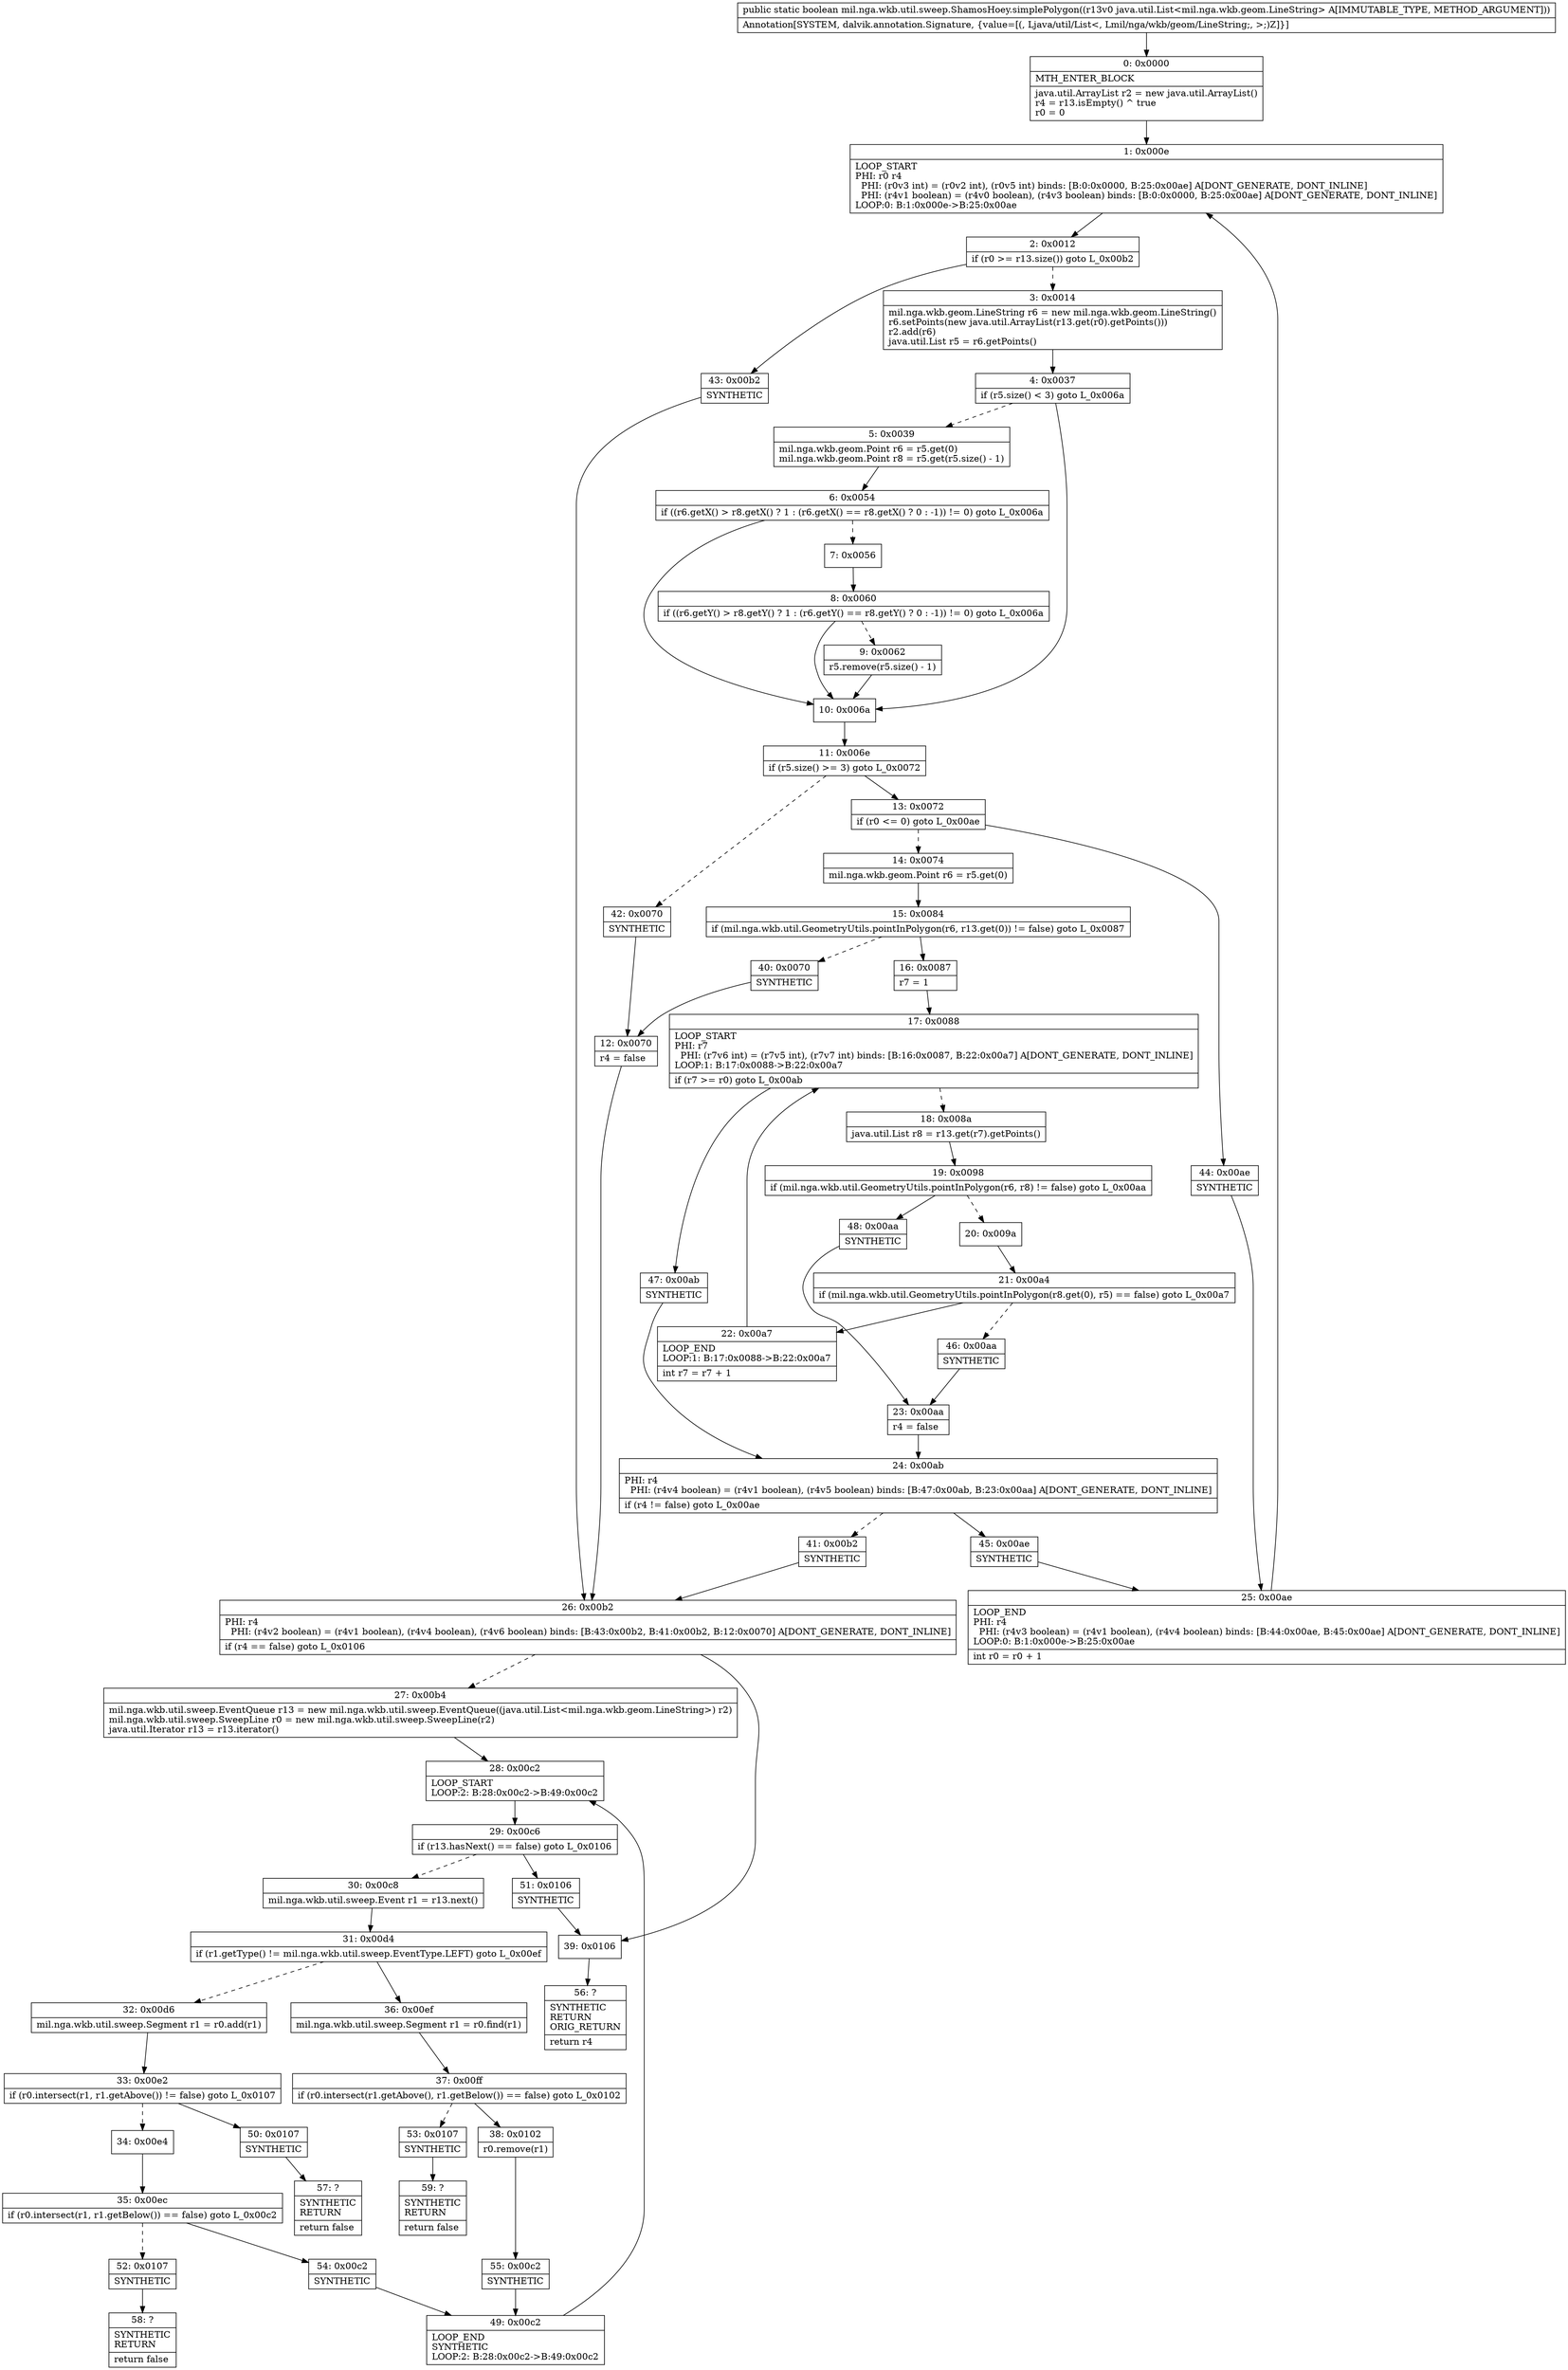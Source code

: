 digraph "CFG formil.nga.wkb.util.sweep.ShamosHoey.simplePolygon(Ljava\/util\/List;)Z" {
Node_0 [shape=record,label="{0\:\ 0x0000|MTH_ENTER_BLOCK\l|java.util.ArrayList r2 = new java.util.ArrayList()\lr4 = r13.isEmpty() ^ true\lr0 = 0\l}"];
Node_1 [shape=record,label="{1\:\ 0x000e|LOOP_START\lPHI: r0 r4 \l  PHI: (r0v3 int) = (r0v2 int), (r0v5 int) binds: [B:0:0x0000, B:25:0x00ae] A[DONT_GENERATE, DONT_INLINE]\l  PHI: (r4v1 boolean) = (r4v0 boolean), (r4v3 boolean) binds: [B:0:0x0000, B:25:0x00ae] A[DONT_GENERATE, DONT_INLINE]\lLOOP:0: B:1:0x000e\-\>B:25:0x00ae\l}"];
Node_2 [shape=record,label="{2\:\ 0x0012|if (r0 \>= r13.size()) goto L_0x00b2\l}"];
Node_3 [shape=record,label="{3\:\ 0x0014|mil.nga.wkb.geom.LineString r6 = new mil.nga.wkb.geom.LineString()\lr6.setPoints(new java.util.ArrayList(r13.get(r0).getPoints()))\lr2.add(r6)\ljava.util.List r5 = r6.getPoints()\l}"];
Node_4 [shape=record,label="{4\:\ 0x0037|if (r5.size() \< 3) goto L_0x006a\l}"];
Node_5 [shape=record,label="{5\:\ 0x0039|mil.nga.wkb.geom.Point r6 = r5.get(0)\lmil.nga.wkb.geom.Point r8 = r5.get(r5.size() \- 1)\l}"];
Node_6 [shape=record,label="{6\:\ 0x0054|if ((r6.getX() \> r8.getX() ? 1 : (r6.getX() == r8.getX() ? 0 : \-1)) != 0) goto L_0x006a\l}"];
Node_7 [shape=record,label="{7\:\ 0x0056}"];
Node_8 [shape=record,label="{8\:\ 0x0060|if ((r6.getY() \> r8.getY() ? 1 : (r6.getY() == r8.getY() ? 0 : \-1)) != 0) goto L_0x006a\l}"];
Node_9 [shape=record,label="{9\:\ 0x0062|r5.remove(r5.size() \- 1)\l}"];
Node_10 [shape=record,label="{10\:\ 0x006a}"];
Node_11 [shape=record,label="{11\:\ 0x006e|if (r5.size() \>= 3) goto L_0x0072\l}"];
Node_12 [shape=record,label="{12\:\ 0x0070|r4 = false\l}"];
Node_13 [shape=record,label="{13\:\ 0x0072|if (r0 \<= 0) goto L_0x00ae\l}"];
Node_14 [shape=record,label="{14\:\ 0x0074|mil.nga.wkb.geom.Point r6 = r5.get(0)\l}"];
Node_15 [shape=record,label="{15\:\ 0x0084|if (mil.nga.wkb.util.GeometryUtils.pointInPolygon(r6, r13.get(0)) != false) goto L_0x0087\l}"];
Node_16 [shape=record,label="{16\:\ 0x0087|r7 = 1\l}"];
Node_17 [shape=record,label="{17\:\ 0x0088|LOOP_START\lPHI: r7 \l  PHI: (r7v6 int) = (r7v5 int), (r7v7 int) binds: [B:16:0x0087, B:22:0x00a7] A[DONT_GENERATE, DONT_INLINE]\lLOOP:1: B:17:0x0088\-\>B:22:0x00a7\l|if (r7 \>= r0) goto L_0x00ab\l}"];
Node_18 [shape=record,label="{18\:\ 0x008a|java.util.List r8 = r13.get(r7).getPoints()\l}"];
Node_19 [shape=record,label="{19\:\ 0x0098|if (mil.nga.wkb.util.GeometryUtils.pointInPolygon(r6, r8) != false) goto L_0x00aa\l}"];
Node_20 [shape=record,label="{20\:\ 0x009a}"];
Node_21 [shape=record,label="{21\:\ 0x00a4|if (mil.nga.wkb.util.GeometryUtils.pointInPolygon(r8.get(0), r5) == false) goto L_0x00a7\l}"];
Node_22 [shape=record,label="{22\:\ 0x00a7|LOOP_END\lLOOP:1: B:17:0x0088\-\>B:22:0x00a7\l|int r7 = r7 + 1\l}"];
Node_23 [shape=record,label="{23\:\ 0x00aa|r4 = false\l}"];
Node_24 [shape=record,label="{24\:\ 0x00ab|PHI: r4 \l  PHI: (r4v4 boolean) = (r4v1 boolean), (r4v5 boolean) binds: [B:47:0x00ab, B:23:0x00aa] A[DONT_GENERATE, DONT_INLINE]\l|if (r4 != false) goto L_0x00ae\l}"];
Node_25 [shape=record,label="{25\:\ 0x00ae|LOOP_END\lPHI: r4 \l  PHI: (r4v3 boolean) = (r4v1 boolean), (r4v4 boolean) binds: [B:44:0x00ae, B:45:0x00ae] A[DONT_GENERATE, DONT_INLINE]\lLOOP:0: B:1:0x000e\-\>B:25:0x00ae\l|int r0 = r0 + 1\l}"];
Node_26 [shape=record,label="{26\:\ 0x00b2|PHI: r4 \l  PHI: (r4v2 boolean) = (r4v1 boolean), (r4v4 boolean), (r4v6 boolean) binds: [B:43:0x00b2, B:41:0x00b2, B:12:0x0070] A[DONT_GENERATE, DONT_INLINE]\l|if (r4 == false) goto L_0x0106\l}"];
Node_27 [shape=record,label="{27\:\ 0x00b4|mil.nga.wkb.util.sweep.EventQueue r13 = new mil.nga.wkb.util.sweep.EventQueue((java.util.List\<mil.nga.wkb.geom.LineString\>) r2)\lmil.nga.wkb.util.sweep.SweepLine r0 = new mil.nga.wkb.util.sweep.SweepLine(r2)\ljava.util.Iterator r13 = r13.iterator()\l}"];
Node_28 [shape=record,label="{28\:\ 0x00c2|LOOP_START\lLOOP:2: B:28:0x00c2\-\>B:49:0x00c2\l}"];
Node_29 [shape=record,label="{29\:\ 0x00c6|if (r13.hasNext() == false) goto L_0x0106\l}"];
Node_30 [shape=record,label="{30\:\ 0x00c8|mil.nga.wkb.util.sweep.Event r1 = r13.next()\l}"];
Node_31 [shape=record,label="{31\:\ 0x00d4|if (r1.getType() != mil.nga.wkb.util.sweep.EventType.LEFT) goto L_0x00ef\l}"];
Node_32 [shape=record,label="{32\:\ 0x00d6|mil.nga.wkb.util.sweep.Segment r1 = r0.add(r1)\l}"];
Node_33 [shape=record,label="{33\:\ 0x00e2|if (r0.intersect(r1, r1.getAbove()) != false) goto L_0x0107\l}"];
Node_34 [shape=record,label="{34\:\ 0x00e4}"];
Node_35 [shape=record,label="{35\:\ 0x00ec|if (r0.intersect(r1, r1.getBelow()) == false) goto L_0x00c2\l}"];
Node_36 [shape=record,label="{36\:\ 0x00ef|mil.nga.wkb.util.sweep.Segment r1 = r0.find(r1)\l}"];
Node_37 [shape=record,label="{37\:\ 0x00ff|if (r0.intersect(r1.getAbove(), r1.getBelow()) == false) goto L_0x0102\l}"];
Node_38 [shape=record,label="{38\:\ 0x0102|r0.remove(r1)\l}"];
Node_39 [shape=record,label="{39\:\ 0x0106}"];
Node_40 [shape=record,label="{40\:\ 0x0070|SYNTHETIC\l}"];
Node_41 [shape=record,label="{41\:\ 0x00b2|SYNTHETIC\l}"];
Node_42 [shape=record,label="{42\:\ 0x0070|SYNTHETIC\l}"];
Node_43 [shape=record,label="{43\:\ 0x00b2|SYNTHETIC\l}"];
Node_44 [shape=record,label="{44\:\ 0x00ae|SYNTHETIC\l}"];
Node_45 [shape=record,label="{45\:\ 0x00ae|SYNTHETIC\l}"];
Node_46 [shape=record,label="{46\:\ 0x00aa|SYNTHETIC\l}"];
Node_47 [shape=record,label="{47\:\ 0x00ab|SYNTHETIC\l}"];
Node_48 [shape=record,label="{48\:\ 0x00aa|SYNTHETIC\l}"];
Node_49 [shape=record,label="{49\:\ 0x00c2|LOOP_END\lSYNTHETIC\lLOOP:2: B:28:0x00c2\-\>B:49:0x00c2\l}"];
Node_50 [shape=record,label="{50\:\ 0x0107|SYNTHETIC\l}"];
Node_51 [shape=record,label="{51\:\ 0x0106|SYNTHETIC\l}"];
Node_52 [shape=record,label="{52\:\ 0x0107|SYNTHETIC\l}"];
Node_53 [shape=record,label="{53\:\ 0x0107|SYNTHETIC\l}"];
Node_54 [shape=record,label="{54\:\ 0x00c2|SYNTHETIC\l}"];
Node_55 [shape=record,label="{55\:\ 0x00c2|SYNTHETIC\l}"];
Node_56 [shape=record,label="{56\:\ ?|SYNTHETIC\lRETURN\lORIG_RETURN\l|return r4\l}"];
Node_57 [shape=record,label="{57\:\ ?|SYNTHETIC\lRETURN\l|return false\l}"];
Node_58 [shape=record,label="{58\:\ ?|SYNTHETIC\lRETURN\l|return false\l}"];
Node_59 [shape=record,label="{59\:\ ?|SYNTHETIC\lRETURN\l|return false\l}"];
MethodNode[shape=record,label="{public static boolean mil.nga.wkb.util.sweep.ShamosHoey.simplePolygon((r13v0 java.util.List\<mil.nga.wkb.geom.LineString\> A[IMMUTABLE_TYPE, METHOD_ARGUMENT]))  | Annotation[SYSTEM, dalvik.annotation.Signature, \{value=[(, Ljava\/util\/List\<, Lmil\/nga\/wkb\/geom\/LineString;, \>;)Z]\}]\l}"];
MethodNode -> Node_0;
Node_0 -> Node_1;
Node_1 -> Node_2;
Node_2 -> Node_3[style=dashed];
Node_2 -> Node_43;
Node_3 -> Node_4;
Node_4 -> Node_5[style=dashed];
Node_4 -> Node_10;
Node_5 -> Node_6;
Node_6 -> Node_7[style=dashed];
Node_6 -> Node_10;
Node_7 -> Node_8;
Node_8 -> Node_9[style=dashed];
Node_8 -> Node_10;
Node_9 -> Node_10;
Node_10 -> Node_11;
Node_11 -> Node_13;
Node_11 -> Node_42[style=dashed];
Node_12 -> Node_26;
Node_13 -> Node_14[style=dashed];
Node_13 -> Node_44;
Node_14 -> Node_15;
Node_15 -> Node_16;
Node_15 -> Node_40[style=dashed];
Node_16 -> Node_17;
Node_17 -> Node_18[style=dashed];
Node_17 -> Node_47;
Node_18 -> Node_19;
Node_19 -> Node_20[style=dashed];
Node_19 -> Node_48;
Node_20 -> Node_21;
Node_21 -> Node_22;
Node_21 -> Node_46[style=dashed];
Node_22 -> Node_17;
Node_23 -> Node_24;
Node_24 -> Node_41[style=dashed];
Node_24 -> Node_45;
Node_25 -> Node_1;
Node_26 -> Node_27[style=dashed];
Node_26 -> Node_39;
Node_27 -> Node_28;
Node_28 -> Node_29;
Node_29 -> Node_30[style=dashed];
Node_29 -> Node_51;
Node_30 -> Node_31;
Node_31 -> Node_32[style=dashed];
Node_31 -> Node_36;
Node_32 -> Node_33;
Node_33 -> Node_34[style=dashed];
Node_33 -> Node_50;
Node_34 -> Node_35;
Node_35 -> Node_52[style=dashed];
Node_35 -> Node_54;
Node_36 -> Node_37;
Node_37 -> Node_38;
Node_37 -> Node_53[style=dashed];
Node_38 -> Node_55;
Node_39 -> Node_56;
Node_40 -> Node_12;
Node_41 -> Node_26;
Node_42 -> Node_12;
Node_43 -> Node_26;
Node_44 -> Node_25;
Node_45 -> Node_25;
Node_46 -> Node_23;
Node_47 -> Node_24;
Node_48 -> Node_23;
Node_49 -> Node_28;
Node_50 -> Node_57;
Node_51 -> Node_39;
Node_52 -> Node_58;
Node_53 -> Node_59;
Node_54 -> Node_49;
Node_55 -> Node_49;
}

